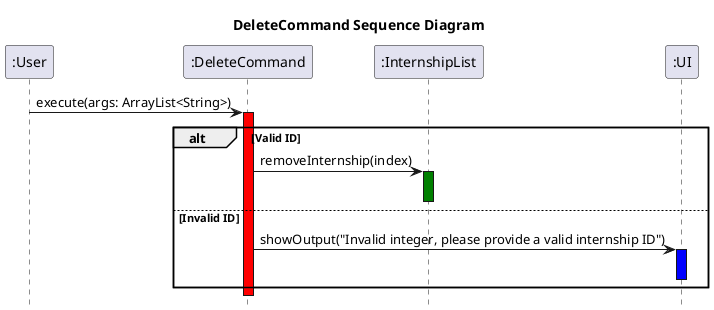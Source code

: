 @startuml
title DeleteCommand Sequence Diagram
hide footbox

":User" -> ":DeleteCommand": execute(args: ArrayList<String>)
activate ":DeleteCommand" #red
alt Valid ID
    ":DeleteCommand" -> ":InternshipList": removeInternship(index)
    activate ":InternshipList" #green
    deactivate ":InternshipList" #green
else Invalid ID
    ":DeleteCommand" -> ":UI": showOutput("Invalid integer, please provide a valid internship ID")
    activate ":UI" #blue
    deactivate ":UI"
end

@enduml